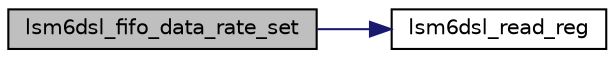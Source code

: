 digraph "lsm6dsl_fifo_data_rate_set"
{
 // LATEX_PDF_SIZE
  edge [fontname="Helvetica",fontsize="10",labelfontname="Helvetica",labelfontsize="10"];
  node [fontname="Helvetica",fontsize="10",shape=record];
  rankdir="LR";
  Node1 [label="lsm6dsl_fifo_data_rate_set",height=0.2,width=0.4,color="black", fillcolor="grey75", style="filled", fontcolor="black",tooltip="FIFO ODR selection, setting FIFO_MODE also.[set]."];
  Node1 -> Node2 [color="midnightblue",fontsize="10",style="solid",fontname="Helvetica"];
  Node2 [label="lsm6dsl_read_reg",height=0.2,width=0.4,color="black", fillcolor="white", style="filled",URL="$group___l_s_m6_d_s_l__interfaces__functions.html#ga7ad5e0d379d6cc9a6a2dff69c6df5a50",tooltip="Read generic device register."];
}
